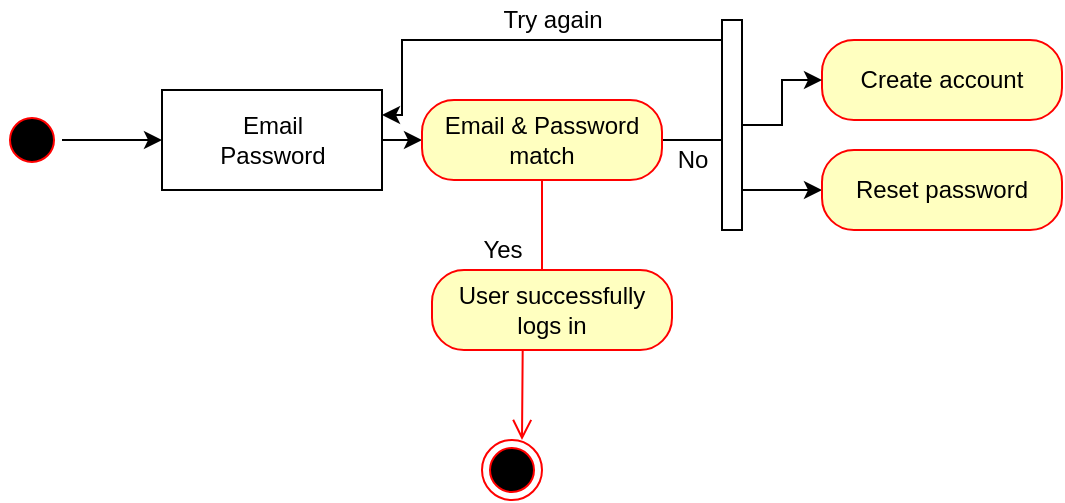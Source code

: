 <mxfile version="14.4.3" type="github">
  <diagram id="dufI3Iz0gT4cZmuLtmfw" name="Page-1">
    <mxGraphModel dx="1708" dy="431" grid="1" gridSize="10" guides="1" tooltips="1" connect="1" arrows="1" fold="1" page="1" pageScale="1" pageWidth="827" pageHeight="1169" math="0" shadow="0">
      <root>
        <mxCell id="0" />
        <mxCell id="1" parent="0" />
        <mxCell id="Q1guIjFVi5lLfwft4Tel-4" style="edgeStyle=orthogonalEdgeStyle;rounded=0;orthogonalLoop=1;jettySize=auto;html=1;" edge="1" parent="1">
          <mxGeometry relative="1" as="geometry">
            <mxPoint x="-670" y="190" as="sourcePoint" />
            <mxPoint x="-620" y="190" as="targetPoint" />
          </mxGeometry>
        </mxCell>
        <mxCell id="Q1guIjFVi5lLfwft4Tel-9" style="edgeStyle=orthogonalEdgeStyle;rounded=0;orthogonalLoop=1;jettySize=auto;html=1;exitX=1;exitY=0.5;exitDx=0;exitDy=0;entryX=0;entryY=0.5;entryDx=0;entryDy=0;" edge="1" parent="1" source="Q1guIjFVi5lLfwft4Tel-6" target="Q1guIjFVi5lLfwft4Tel-7">
          <mxGeometry relative="1" as="geometry" />
        </mxCell>
        <mxCell id="Q1guIjFVi5lLfwft4Tel-6" value="Email&lt;br&gt;Password" style="html=1;" vertex="1" parent="1">
          <mxGeometry x="-620" y="165" width="110" height="50" as="geometry" />
        </mxCell>
        <mxCell id="Q1guIjFVi5lLfwft4Tel-15" style="edgeStyle=orthogonalEdgeStyle;rounded=0;orthogonalLoop=1;jettySize=auto;html=1;exitX=1;exitY=0.5;exitDx=0;exitDy=0;entryX=0;entryY=0.5;entryDx=0;entryDy=0;" edge="1" parent="1" source="Q1guIjFVi5lLfwft4Tel-7" target="Q1guIjFVi5lLfwft4Tel-11">
          <mxGeometry relative="1" as="geometry" />
        </mxCell>
        <mxCell id="Q1guIjFVi5lLfwft4Tel-7" value="Email &amp;amp; Password match" style="rounded=1;whiteSpace=wrap;html=1;arcSize=40;fontColor=#000000;fillColor=#ffffc0;strokeColor=#ff0000;" vertex="1" parent="1">
          <mxGeometry x="-490" y="170" width="120" height="40" as="geometry" />
        </mxCell>
        <mxCell id="Q1guIjFVi5lLfwft4Tel-8" value="" style="edgeStyle=orthogonalEdgeStyle;html=1;verticalAlign=bottom;endArrow=open;endSize=8;strokeColor=#ff0000;" edge="1" source="Q1guIjFVi5lLfwft4Tel-7" parent="1">
          <mxGeometry relative="1" as="geometry">
            <mxPoint x="-440" y="340" as="targetPoint" />
          </mxGeometry>
        </mxCell>
        <mxCell id="Q1guIjFVi5lLfwft4Tel-10" value="Yes" style="text;html=1;resizable=0;autosize=1;align=center;verticalAlign=middle;points=[];fillColor=none;strokeColor=none;rounded=0;" vertex="1" parent="1">
          <mxGeometry x="-470" y="235" width="40" height="20" as="geometry" />
        </mxCell>
        <mxCell id="Q1guIjFVi5lLfwft4Tel-11" value="Reset password" style="rounded=1;whiteSpace=wrap;html=1;arcSize=40;fontColor=#000000;fillColor=#ffffc0;strokeColor=#ff0000;" vertex="1" parent="1">
          <mxGeometry x="-290" y="195" width="120" height="40" as="geometry" />
        </mxCell>
        <mxCell id="Q1guIjFVi5lLfwft4Tel-13" value="Create account" style="rounded=1;whiteSpace=wrap;html=1;arcSize=40;fontColor=#000000;fillColor=#ffffc0;strokeColor=#ff0000;" vertex="1" parent="1">
          <mxGeometry x="-290" y="140" width="120" height="40" as="geometry" />
        </mxCell>
        <mxCell id="Q1guIjFVi5lLfwft4Tel-16" value="No" style="text;html=1;resizable=0;autosize=1;align=center;verticalAlign=middle;points=[];fillColor=none;strokeColor=none;rounded=0;" vertex="1" parent="1">
          <mxGeometry x="-370" y="190" width="30" height="20" as="geometry" />
        </mxCell>
        <mxCell id="Q1guIjFVi5lLfwft4Tel-21" style="edgeStyle=orthogonalEdgeStyle;rounded=0;orthogonalLoop=1;jettySize=auto;html=1;" edge="1" parent="1" source="Q1guIjFVi5lLfwft4Tel-18" target="Q1guIjFVi5lLfwft4Tel-13">
          <mxGeometry relative="1" as="geometry" />
        </mxCell>
        <mxCell id="Q1guIjFVi5lLfwft4Tel-28" style="edgeStyle=orthogonalEdgeStyle;rounded=0;orthogonalLoop=1;jettySize=auto;html=1;entryX=1;entryY=0.25;entryDx=0;entryDy=0;" edge="1" parent="1" source="Q1guIjFVi5lLfwft4Tel-18" target="Q1guIjFVi5lLfwft4Tel-6">
          <mxGeometry relative="1" as="geometry">
            <Array as="points">
              <mxPoint x="-500" y="140" />
              <mxPoint x="-500" y="177" />
            </Array>
          </mxGeometry>
        </mxCell>
        <mxCell id="Q1guIjFVi5lLfwft4Tel-18" value="" style="html=1;points=[];perimeter=orthogonalPerimeter;" vertex="1" parent="1">
          <mxGeometry x="-340" y="130" width="10" height="105" as="geometry" />
        </mxCell>
        <mxCell id="Q1guIjFVi5lLfwft4Tel-24" value="" style="ellipse;html=1;shape=endState;fillColor=#000000;strokeColor=#ff0000;" vertex="1" parent="1">
          <mxGeometry x="-460" y="340" width="30" height="30" as="geometry" />
        </mxCell>
        <mxCell id="Q1guIjFVi5lLfwft4Tel-25" value="" style="ellipse;html=1;shape=startState;fillColor=#000000;strokeColor=#ff0000;" vertex="1" parent="1">
          <mxGeometry x="-700" y="175" width="30" height="30" as="geometry" />
        </mxCell>
        <mxCell id="Q1guIjFVi5lLfwft4Tel-29" value="Try again" style="text;html=1;resizable=0;autosize=1;align=center;verticalAlign=middle;points=[];fillColor=none;strokeColor=none;rounded=0;" vertex="1" parent="1">
          <mxGeometry x="-460" y="120" width="70" height="20" as="geometry" />
        </mxCell>
        <mxCell id="Q1guIjFVi5lLfwft4Tel-30" value="User successfully logs in" style="rounded=1;whiteSpace=wrap;html=1;arcSize=40;fontColor=#000000;fillColor=#ffffc0;strokeColor=#ff0000;" vertex="1" parent="1">
          <mxGeometry x="-485" y="255" width="120" height="40" as="geometry" />
        </mxCell>
      </root>
    </mxGraphModel>
  </diagram>
</mxfile>
